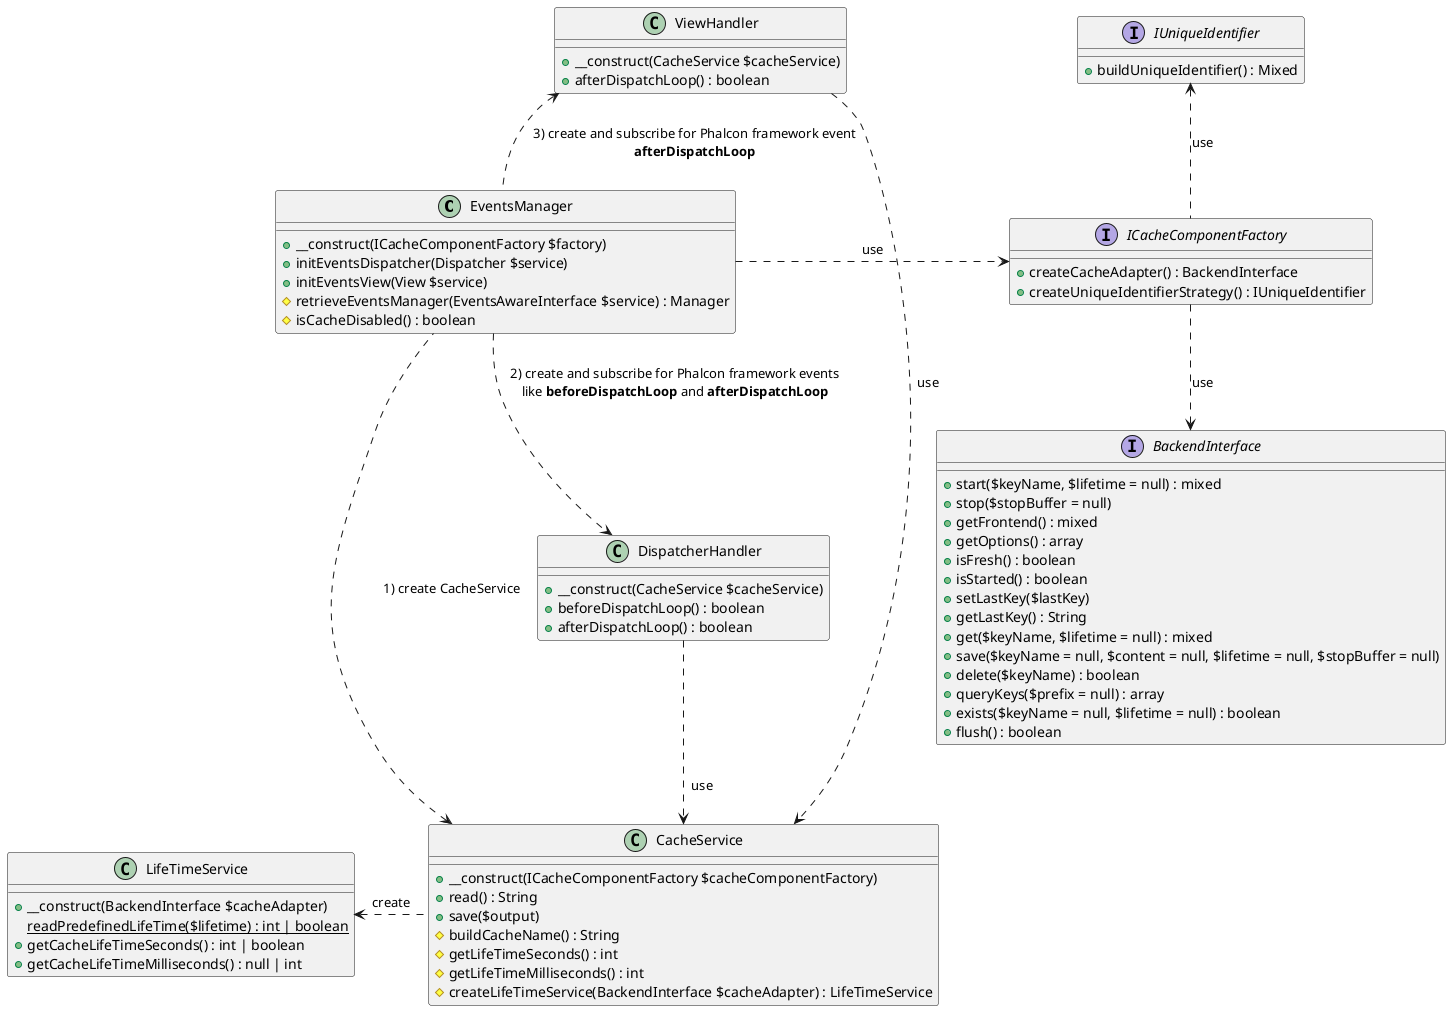@startuml

'left to right direction

class EventsManager {
    +__construct(ICacheComponentFactory $factory)
    +initEventsDispatcher(Dispatcher $service)
    +initEventsView(View $service)
    #retrieveEventsManager(EventsAwareInterface $service) : Manager
    #isCacheDisabled() : boolean
}

class CacheService {
    +__construct(ICacheComponentFactory $cacheComponentFactory)
    +read() : String
    +save($output)
    #buildCacheName() : String
    #getLifeTimeSeconds() : int
    #getLifeTimeMilliseconds() : int
    #createLifeTimeService(BackendInterface $cacheAdapter) : LifeTimeService
}

class LifeTimeService {
    +__construct(BackendInterface $cacheAdapter)
    {static}readPredefinedLifeTime($lifetime) : int | boolean
    +getCacheLifeTimeSeconds() : int | boolean
    +getCacheLifeTimeMilliseconds() : null | int
}

class DispatcherHandler {
    +__construct(CacheService $cacheService)
    +beforeDispatchLoop() : boolean
    +afterDispatchLoop() : boolean
}

class ViewHandler {
    +__construct(CacheService $cacheService)
    +afterDispatchLoop() : boolean
}

interface ICacheComponentFactory {
    +createCacheAdapter() : BackendInterface
    +createUniqueIdentifierStrategy() : IUniqueIdentifier
}

interface BackendInterface {
    +start($keyName, $lifetime = null) : mixed
    +stop($stopBuffer = null)
    +getFrontend() : mixed
    +getOptions() : array
    +isFresh() : boolean
    +isStarted() : boolean
    +setLastKey($lastKey)
    +getLastKey() : String
    +get($keyName, $lifetime = null) : mixed
    +save($keyName = null, $content = null, $lifetime = null, $stopBuffer = null)
    +delete($keyName) : boolean
    +queryKeys($prefix = null) : array
    +exists($keyName = null, $lifetime = null) : boolean
    +flush() : boolean
}

interface IUniqueIdentifier {
    +buildUniqueIdentifier() : Mixed
}

EventsManager .left.> CacheService : "  1) create CacheService"

CacheService .left.> LifeTimeService : create

EventsManager .down.> DispatcherHandler : "  2) create and subscribe for Phalcon framework events\n  like <b>beforeDispatchLoop</b> and <b>afterDispatchLoop</b>"
DispatcherHandler .down.> CacheService : "  use"

EventsManager .up.> ViewHandler : "  3) create and subscribe for Phalcon framework event\n  <b>afterDispatchLoop</b>"
ViewHandler .down.> CacheService : "  use"

EventsManager .> ICacheComponentFactory : use
ICacheComponentFactory .up.> IUniqueIdentifier : use
ICacheComponentFactory .down.> BackendInterface : use

@enduml